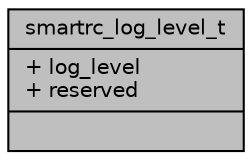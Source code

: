 digraph "smartrc_log_level_t"
{
 // INTERACTIVE_SVG=YES
 // LATEX_PDF_SIZE
  bgcolor="transparent";
  edge [fontname="Helvetica",fontsize="10",labelfontname="Helvetica",labelfontsize="10"];
  node [fontname="Helvetica",fontsize="10",shape=record];
  Node1 [label="{smartrc_log_level_t\n|+ log_level\l+ reserved\l|}",height=0.2,width=0.4,color="black", fillcolor="grey75", style="filled", fontcolor="black",tooltip=" "];
}
